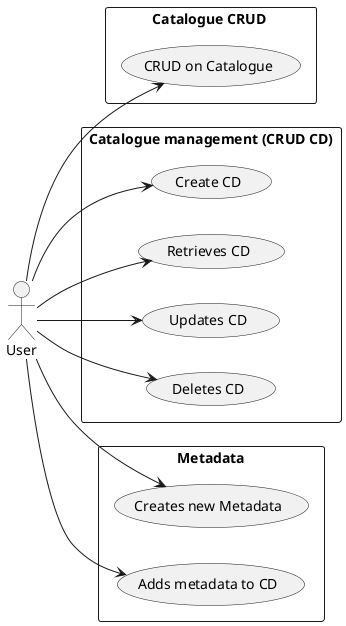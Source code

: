 @startuml

'Participants
left to right direction
skinparam packageStyle rectangle
actor User

rectangle "Catalogue CRUD " {
User --> (CRUD on Catalogue) 
}


'Relationships
rectangle "Catalogue management (CRUD CD)" {
User --> (Create CD) 
User --> (Retrieves CD)
User --> (Updates CD)
User --> (Deletes CD)
}

'Relationships
rectangle "Metadata" {
User --> (Creates new Metadata) 
User --> (Adds metadata to CD)
}
@enduml
